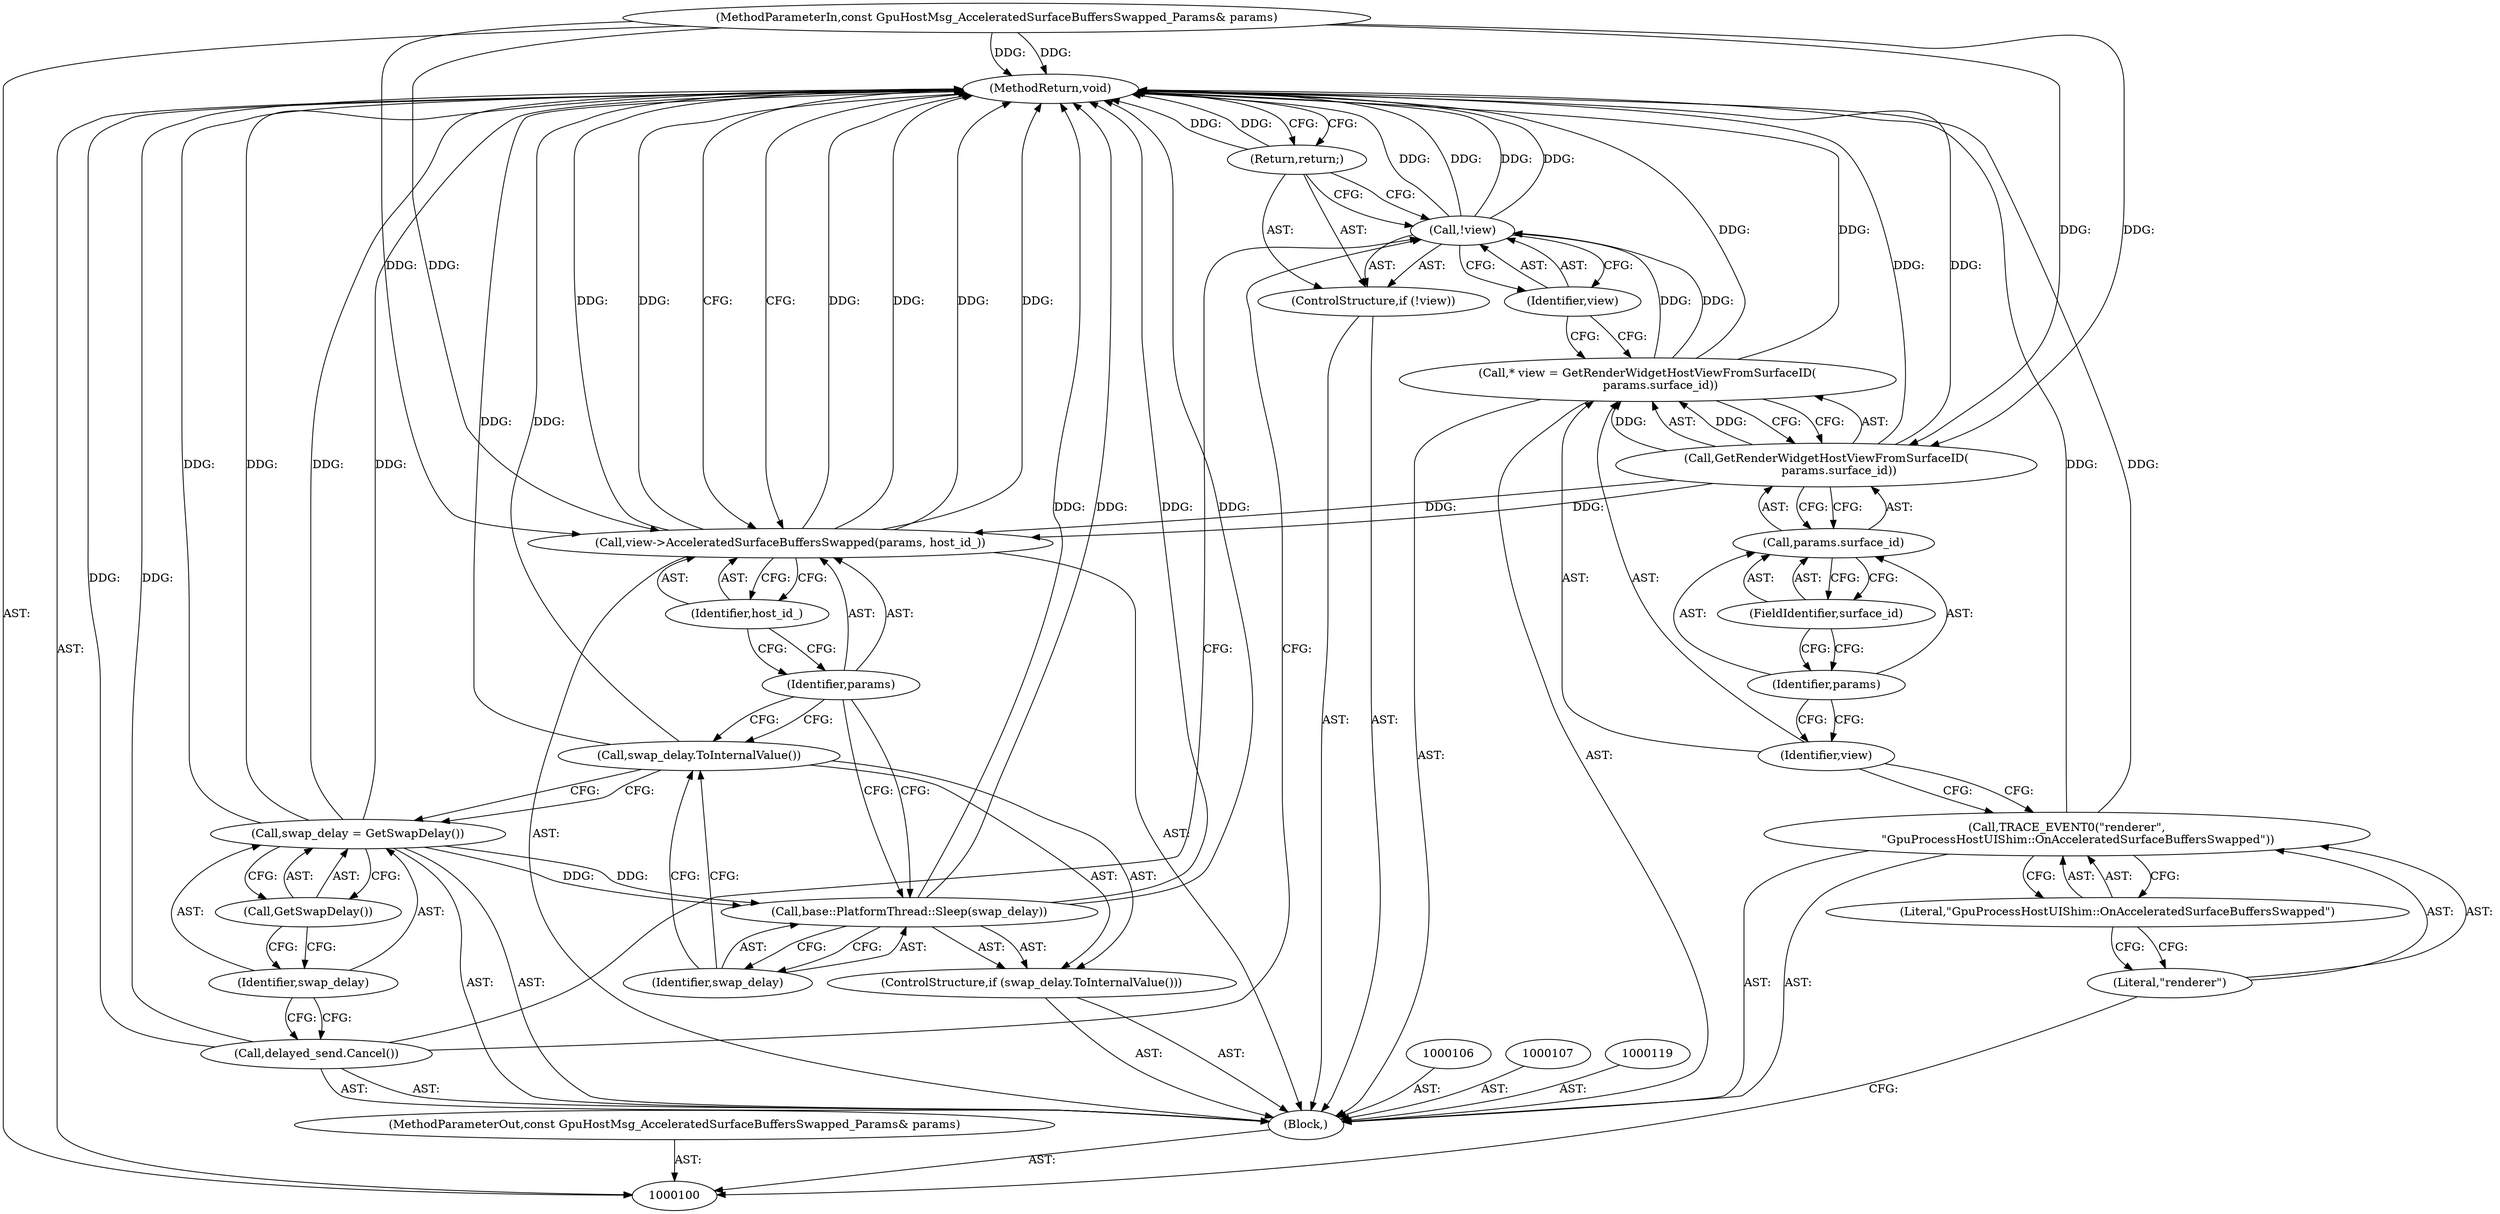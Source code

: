 digraph "0_Chrome_18d67244984a574ba2dd8779faabc0e3e34f4b76_4" {
"1000130" [label="(MethodReturn,void)"];
"1000108" [label="(Call,* view = GetRenderWidgetHostViewFromSurfaceID(\n       params.surface_id))"];
"1000109" [label="(Identifier,view)"];
"1000110" [label="(Call,GetRenderWidgetHostViewFromSurfaceID(\n       params.surface_id))"];
"1000113" [label="(FieldIdentifier,surface_id)"];
"1000111" [label="(Call,params.surface_id)"];
"1000112" [label="(Identifier,params)"];
"1000114" [label="(ControlStructure,if (!view))"];
"1000115" [label="(Call,!view)"];
"1000116" [label="(Identifier,view)"];
"1000117" [label="(Return,return;)"];
"1000118" [label="(Call,delayed_send.Cancel())"];
"1000120" [label="(Call,swap_delay = GetSwapDelay())"];
"1000121" [label="(Identifier,swap_delay)"];
"1000122" [label="(Call,GetSwapDelay())"];
"1000101" [label="(MethodParameterIn,const GpuHostMsg_AcceleratedSurfaceBuffersSwapped_Params& params)"];
"1000180" [label="(MethodParameterOut,const GpuHostMsg_AcceleratedSurfaceBuffersSwapped_Params& params)"];
"1000102" [label="(Block,)"];
"1000123" [label="(ControlStructure,if (swap_delay.ToInternalValue()))"];
"1000124" [label="(Call,swap_delay.ToInternalValue())"];
"1000126" [label="(Identifier,swap_delay)"];
"1000125" [label="(Call,base::PlatformThread::Sleep(swap_delay))"];
"1000127" [label="(Call,view->AcceleratedSurfaceBuffersSwapped(params, host_id_))"];
"1000128" [label="(Identifier,params)"];
"1000129" [label="(Identifier,host_id_)"];
"1000104" [label="(Literal,\"renderer\")"];
"1000103" [label="(Call,TRACE_EVENT0(\"renderer\",\n      \"GpuProcessHostUIShim::OnAcceleratedSurfaceBuffersSwapped\"))"];
"1000105" [label="(Literal,\"GpuProcessHostUIShim::OnAcceleratedSurfaceBuffersSwapped\")"];
"1000130" -> "1000100"  [label="AST: "];
"1000130" -> "1000117"  [label="CFG: "];
"1000130" -> "1000127"  [label="CFG: "];
"1000117" -> "1000130"  [label="DDG: "];
"1000125" -> "1000130"  [label="DDG: "];
"1000125" -> "1000130"  [label="DDG: "];
"1000127" -> "1000130"  [label="DDG: "];
"1000127" -> "1000130"  [label="DDG: "];
"1000127" -> "1000130"  [label="DDG: "];
"1000118" -> "1000130"  [label="DDG: "];
"1000120" -> "1000130"  [label="DDG: "];
"1000120" -> "1000130"  [label="DDG: "];
"1000124" -> "1000130"  [label="DDG: "];
"1000103" -> "1000130"  [label="DDG: "];
"1000115" -> "1000130"  [label="DDG: "];
"1000115" -> "1000130"  [label="DDG: "];
"1000101" -> "1000130"  [label="DDG: "];
"1000108" -> "1000130"  [label="DDG: "];
"1000110" -> "1000130"  [label="DDG: "];
"1000108" -> "1000102"  [label="AST: "];
"1000108" -> "1000110"  [label="CFG: "];
"1000109" -> "1000108"  [label="AST: "];
"1000110" -> "1000108"  [label="AST: "];
"1000116" -> "1000108"  [label="CFG: "];
"1000108" -> "1000130"  [label="DDG: "];
"1000110" -> "1000108"  [label="DDG: "];
"1000108" -> "1000115"  [label="DDG: "];
"1000109" -> "1000108"  [label="AST: "];
"1000109" -> "1000103"  [label="CFG: "];
"1000112" -> "1000109"  [label="CFG: "];
"1000110" -> "1000108"  [label="AST: "];
"1000110" -> "1000111"  [label="CFG: "];
"1000111" -> "1000110"  [label="AST: "];
"1000108" -> "1000110"  [label="CFG: "];
"1000110" -> "1000130"  [label="DDG: "];
"1000110" -> "1000108"  [label="DDG: "];
"1000101" -> "1000110"  [label="DDG: "];
"1000110" -> "1000127"  [label="DDG: "];
"1000113" -> "1000111"  [label="AST: "];
"1000113" -> "1000112"  [label="CFG: "];
"1000111" -> "1000113"  [label="CFG: "];
"1000111" -> "1000110"  [label="AST: "];
"1000111" -> "1000113"  [label="CFG: "];
"1000112" -> "1000111"  [label="AST: "];
"1000113" -> "1000111"  [label="AST: "];
"1000110" -> "1000111"  [label="CFG: "];
"1000112" -> "1000111"  [label="AST: "];
"1000112" -> "1000109"  [label="CFG: "];
"1000113" -> "1000112"  [label="CFG: "];
"1000114" -> "1000102"  [label="AST: "];
"1000115" -> "1000114"  [label="AST: "];
"1000117" -> "1000114"  [label="AST: "];
"1000115" -> "1000114"  [label="AST: "];
"1000115" -> "1000116"  [label="CFG: "];
"1000116" -> "1000115"  [label="AST: "];
"1000117" -> "1000115"  [label="CFG: "];
"1000118" -> "1000115"  [label="CFG: "];
"1000115" -> "1000130"  [label="DDG: "];
"1000115" -> "1000130"  [label="DDG: "];
"1000108" -> "1000115"  [label="DDG: "];
"1000116" -> "1000115"  [label="AST: "];
"1000116" -> "1000108"  [label="CFG: "];
"1000115" -> "1000116"  [label="CFG: "];
"1000117" -> "1000114"  [label="AST: "];
"1000117" -> "1000115"  [label="CFG: "];
"1000130" -> "1000117"  [label="CFG: "];
"1000117" -> "1000130"  [label="DDG: "];
"1000118" -> "1000102"  [label="AST: "];
"1000118" -> "1000115"  [label="CFG: "];
"1000121" -> "1000118"  [label="CFG: "];
"1000118" -> "1000130"  [label="DDG: "];
"1000120" -> "1000102"  [label="AST: "];
"1000120" -> "1000122"  [label="CFG: "];
"1000121" -> "1000120"  [label="AST: "];
"1000122" -> "1000120"  [label="AST: "];
"1000124" -> "1000120"  [label="CFG: "];
"1000120" -> "1000130"  [label="DDG: "];
"1000120" -> "1000130"  [label="DDG: "];
"1000120" -> "1000125"  [label="DDG: "];
"1000121" -> "1000120"  [label="AST: "];
"1000121" -> "1000118"  [label="CFG: "];
"1000122" -> "1000121"  [label="CFG: "];
"1000122" -> "1000120"  [label="AST: "];
"1000122" -> "1000121"  [label="CFG: "];
"1000120" -> "1000122"  [label="CFG: "];
"1000101" -> "1000100"  [label="AST: "];
"1000101" -> "1000130"  [label="DDG: "];
"1000101" -> "1000110"  [label="DDG: "];
"1000101" -> "1000127"  [label="DDG: "];
"1000180" -> "1000100"  [label="AST: "];
"1000102" -> "1000100"  [label="AST: "];
"1000103" -> "1000102"  [label="AST: "];
"1000106" -> "1000102"  [label="AST: "];
"1000107" -> "1000102"  [label="AST: "];
"1000108" -> "1000102"  [label="AST: "];
"1000114" -> "1000102"  [label="AST: "];
"1000118" -> "1000102"  [label="AST: "];
"1000119" -> "1000102"  [label="AST: "];
"1000120" -> "1000102"  [label="AST: "];
"1000123" -> "1000102"  [label="AST: "];
"1000127" -> "1000102"  [label="AST: "];
"1000123" -> "1000102"  [label="AST: "];
"1000124" -> "1000123"  [label="AST: "];
"1000125" -> "1000123"  [label="AST: "];
"1000124" -> "1000123"  [label="AST: "];
"1000124" -> "1000120"  [label="CFG: "];
"1000126" -> "1000124"  [label="CFG: "];
"1000128" -> "1000124"  [label="CFG: "];
"1000124" -> "1000130"  [label="DDG: "];
"1000126" -> "1000125"  [label="AST: "];
"1000126" -> "1000124"  [label="CFG: "];
"1000125" -> "1000126"  [label="CFG: "];
"1000125" -> "1000123"  [label="AST: "];
"1000125" -> "1000126"  [label="CFG: "];
"1000126" -> "1000125"  [label="AST: "];
"1000128" -> "1000125"  [label="CFG: "];
"1000125" -> "1000130"  [label="DDG: "];
"1000125" -> "1000130"  [label="DDG: "];
"1000120" -> "1000125"  [label="DDG: "];
"1000127" -> "1000102"  [label="AST: "];
"1000127" -> "1000129"  [label="CFG: "];
"1000128" -> "1000127"  [label="AST: "];
"1000129" -> "1000127"  [label="AST: "];
"1000130" -> "1000127"  [label="CFG: "];
"1000127" -> "1000130"  [label="DDG: "];
"1000127" -> "1000130"  [label="DDG: "];
"1000127" -> "1000130"  [label="DDG: "];
"1000110" -> "1000127"  [label="DDG: "];
"1000101" -> "1000127"  [label="DDG: "];
"1000128" -> "1000127"  [label="AST: "];
"1000128" -> "1000125"  [label="CFG: "];
"1000128" -> "1000124"  [label="CFG: "];
"1000129" -> "1000128"  [label="CFG: "];
"1000129" -> "1000127"  [label="AST: "];
"1000129" -> "1000128"  [label="CFG: "];
"1000127" -> "1000129"  [label="CFG: "];
"1000104" -> "1000103"  [label="AST: "];
"1000104" -> "1000100"  [label="CFG: "];
"1000105" -> "1000104"  [label="CFG: "];
"1000103" -> "1000102"  [label="AST: "];
"1000103" -> "1000105"  [label="CFG: "];
"1000104" -> "1000103"  [label="AST: "];
"1000105" -> "1000103"  [label="AST: "];
"1000109" -> "1000103"  [label="CFG: "];
"1000103" -> "1000130"  [label="DDG: "];
"1000105" -> "1000103"  [label="AST: "];
"1000105" -> "1000104"  [label="CFG: "];
"1000103" -> "1000105"  [label="CFG: "];
}
